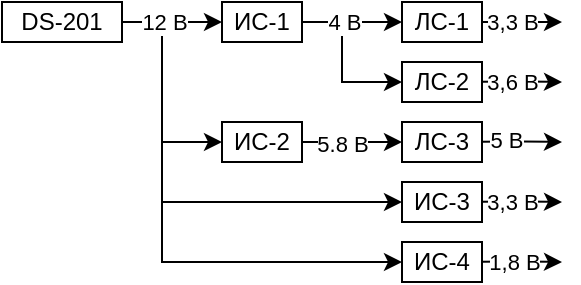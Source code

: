 <mxfile version="18.0.4" type="device"><diagram id="-rnw1SUn85J2zZycXv8K" name="Страница 1"><mxGraphModel dx="494" dy="308" grid="1" gridSize="10" guides="1" tooltips="1" connect="1" arrows="1" fold="1" page="1" pageScale="1" pageWidth="1169" pageHeight="827" math="0" shadow="0"><root><mxCell id="0"/><mxCell id="1" parent="0"/><mxCell id="n2atJO4nRnjzJP9YWhxR-10" style="edgeStyle=orthogonalEdgeStyle;rounded=0;orthogonalLoop=1;jettySize=auto;html=1;exitX=1;exitY=0.5;exitDx=0;exitDy=0;entryX=0;entryY=0.5;entryDx=0;entryDy=0;" edge="1" parent="1" source="n2atJO4nRnjzJP9YWhxR-1" target="n2atJO4nRnjzJP9YWhxR-2"><mxGeometry relative="1" as="geometry"/></mxCell><mxCell id="n2atJO4nRnjzJP9YWhxR-11" style="edgeStyle=orthogonalEdgeStyle;rounded=0;orthogonalLoop=1;jettySize=auto;html=1;exitX=1;exitY=0.5;exitDx=0;exitDy=0;entryX=0;entryY=0.5;entryDx=0;entryDy=0;" edge="1" parent="1" source="n2atJO4nRnjzJP9YWhxR-1" target="n2atJO4nRnjzJP9YWhxR-3"><mxGeometry relative="1" as="geometry"><Array as="points"><mxPoint x="300" y="170"/><mxPoint x="300" y="230"/></Array></mxGeometry></mxCell><mxCell id="n2atJO4nRnjzJP9YWhxR-15" style="edgeStyle=orthogonalEdgeStyle;rounded=0;orthogonalLoop=1;jettySize=auto;html=1;exitX=1;exitY=0.5;exitDx=0;exitDy=0;entryX=0;entryY=0.5;entryDx=0;entryDy=0;" edge="1" parent="1" source="n2atJO4nRnjzJP9YWhxR-1" target="n2atJO4nRnjzJP9YWhxR-4"><mxGeometry relative="1" as="geometry"><Array as="points"><mxPoint x="300" y="170"/><mxPoint x="300" y="260"/></Array></mxGeometry></mxCell><mxCell id="n2atJO4nRnjzJP9YWhxR-16" style="edgeStyle=orthogonalEdgeStyle;rounded=0;orthogonalLoop=1;jettySize=auto;html=1;exitX=1;exitY=0.5;exitDx=0;exitDy=0;entryX=0;entryY=0.5;entryDx=0;entryDy=0;" edge="1" parent="1" source="n2atJO4nRnjzJP9YWhxR-1" target="n2atJO4nRnjzJP9YWhxR-5"><mxGeometry relative="1" as="geometry"><Array as="points"><mxPoint x="300" y="170"/><mxPoint x="300" y="290"/></Array></mxGeometry></mxCell><mxCell id="n2atJO4nRnjzJP9YWhxR-17" value="12 В" style="edgeLabel;html=1;align=center;verticalAlign=middle;resizable=0;points=[];" vertex="1" connectable="0" parent="n2atJO4nRnjzJP9YWhxR-16"><mxGeometry x="-0.92" relative="1" as="geometry"><mxPoint x="10" as="offset"/></mxGeometry></mxCell><mxCell id="n2atJO4nRnjzJP9YWhxR-1" value="DS-201" style="rounded=0;whiteSpace=wrap;html=1;" vertex="1" parent="1"><mxGeometry x="220" y="160" width="60" height="20" as="geometry"/></mxCell><mxCell id="n2atJO4nRnjzJP9YWhxR-12" style="edgeStyle=orthogonalEdgeStyle;rounded=0;orthogonalLoop=1;jettySize=auto;html=1;exitX=1;exitY=0.5;exitDx=0;exitDy=0;entryX=0;entryY=0.5;entryDx=0;entryDy=0;" edge="1" parent="1" source="n2atJO4nRnjzJP9YWhxR-2" target="n2atJO4nRnjzJP9YWhxR-7"><mxGeometry relative="1" as="geometry"/></mxCell><mxCell id="n2atJO4nRnjzJP9YWhxR-13" style="edgeStyle=orthogonalEdgeStyle;rounded=0;orthogonalLoop=1;jettySize=auto;html=1;exitX=1;exitY=0.5;exitDx=0;exitDy=0;entryX=0;entryY=0.5;entryDx=0;entryDy=0;" edge="1" parent="1" source="n2atJO4nRnjzJP9YWhxR-2" target="n2atJO4nRnjzJP9YWhxR-8"><mxGeometry relative="1" as="geometry"><Array as="points"><mxPoint x="390" y="170"/><mxPoint x="390" y="200"/></Array></mxGeometry></mxCell><mxCell id="n2atJO4nRnjzJP9YWhxR-18" value="4 В" style="edgeLabel;html=1;align=center;verticalAlign=middle;resizable=0;points=[];" vertex="1" connectable="0" parent="n2atJO4nRnjzJP9YWhxR-13"><mxGeometry x="-0.617" y="1" relative="1" as="geometry"><mxPoint x="5" y="1" as="offset"/></mxGeometry></mxCell><mxCell id="n2atJO4nRnjzJP9YWhxR-2" value="ИС-1" style="rounded=0;whiteSpace=wrap;html=1;" vertex="1" parent="1"><mxGeometry x="330" y="160" width="40" height="20" as="geometry"/></mxCell><mxCell id="n2atJO4nRnjzJP9YWhxR-14" style="edgeStyle=orthogonalEdgeStyle;rounded=0;orthogonalLoop=1;jettySize=auto;html=1;exitX=1;exitY=0.5;exitDx=0;exitDy=0;entryX=0;entryY=0.5;entryDx=0;entryDy=0;" edge="1" parent="1" source="n2atJO4nRnjzJP9YWhxR-3" target="n2atJO4nRnjzJP9YWhxR-9"><mxGeometry relative="1" as="geometry"><Array as="points"><mxPoint x="390" y="230"/><mxPoint x="390" y="230"/></Array></mxGeometry></mxCell><mxCell id="n2atJO4nRnjzJP9YWhxR-19" value="5.8 В" style="edgeLabel;html=1;align=center;verticalAlign=middle;resizable=0;points=[];" vertex="1" connectable="0" parent="n2atJO4nRnjzJP9YWhxR-14"><mxGeometry x="-0.2" y="-1" relative="1" as="geometry"><mxPoint as="offset"/></mxGeometry></mxCell><mxCell id="n2atJO4nRnjzJP9YWhxR-3" value="ИС-2" style="rounded=0;whiteSpace=wrap;html=1;" vertex="1" parent="1"><mxGeometry x="330" y="220" width="40" height="20" as="geometry"/></mxCell><mxCell id="n2atJO4nRnjzJP9YWhxR-4" value="ИС-3" style="rounded=0;whiteSpace=wrap;html=1;" vertex="1" parent="1"><mxGeometry x="420" y="250" width="40" height="20" as="geometry"/></mxCell><mxCell id="n2atJO4nRnjzJP9YWhxR-5" value="ИС-4" style="rounded=0;whiteSpace=wrap;html=1;" vertex="1" parent="1"><mxGeometry x="420" y="280" width="40" height="20" as="geometry"/></mxCell><mxCell id="n2atJO4nRnjzJP9YWhxR-20" style="edgeStyle=orthogonalEdgeStyle;rounded=0;orthogonalLoop=1;jettySize=auto;html=1;exitX=1;exitY=0.5;exitDx=0;exitDy=0;" edge="1" parent="1" source="n2atJO4nRnjzJP9YWhxR-7"><mxGeometry relative="1" as="geometry"><mxPoint x="500" y="170" as="targetPoint"/></mxGeometry></mxCell><mxCell id="n2atJO4nRnjzJP9YWhxR-25" value="3,3 В" style="edgeLabel;html=1;align=center;verticalAlign=middle;resizable=0;points=[];" vertex="1" connectable="0" parent="n2atJO4nRnjzJP9YWhxR-20"><mxGeometry x="-0.245" relative="1" as="geometry"><mxPoint x="-1" as="offset"/></mxGeometry></mxCell><mxCell id="n2atJO4nRnjzJP9YWhxR-7" value="ЛС-1" style="rounded=0;whiteSpace=wrap;html=1;" vertex="1" parent="1"><mxGeometry x="420" y="160" width="40" height="20" as="geometry"/></mxCell><mxCell id="n2atJO4nRnjzJP9YWhxR-8" value="ЛС-2" style="rounded=0;whiteSpace=wrap;html=1;" vertex="1" parent="1"><mxGeometry x="420" y="190" width="40" height="20" as="geometry"/></mxCell><mxCell id="n2atJO4nRnjzJP9YWhxR-9" value="ЛС-3" style="rounded=0;whiteSpace=wrap;html=1;" vertex="1" parent="1"><mxGeometry x="420" y="220" width="40" height="20" as="geometry"/></mxCell><mxCell id="n2atJO4nRnjzJP9YWhxR-21" style="edgeStyle=orthogonalEdgeStyle;rounded=0;orthogonalLoop=1;jettySize=auto;html=1;exitX=1;exitY=0.5;exitDx=0;exitDy=0;" edge="1" parent="1"><mxGeometry relative="1" as="geometry"><mxPoint x="500" y="200" as="targetPoint"/><mxPoint x="460" y="199.83" as="sourcePoint"/><Array as="points"><mxPoint x="480" y="200"/><mxPoint x="500" y="200"/></Array></mxGeometry></mxCell><mxCell id="n2atJO4nRnjzJP9YWhxR-26" value="3,6 В" style="edgeLabel;html=1;align=center;verticalAlign=middle;resizable=0;points=[];" vertex="1" connectable="0" parent="n2atJO4nRnjzJP9YWhxR-21"><mxGeometry x="-0.312" relative="1" as="geometry"><mxPoint x="1" as="offset"/></mxGeometry></mxCell><mxCell id="n2atJO4nRnjzJP9YWhxR-22" style="edgeStyle=orthogonalEdgeStyle;rounded=0;orthogonalLoop=1;jettySize=auto;html=1;exitX=1;exitY=0.5;exitDx=0;exitDy=0;" edge="1" parent="1"><mxGeometry relative="1" as="geometry"><mxPoint x="500" y="230" as="targetPoint"/><mxPoint x="460" y="229.83" as="sourcePoint"/><Array as="points"><mxPoint x="480" y="230"/><mxPoint x="500" y="230"/></Array></mxGeometry></mxCell><mxCell id="n2atJO4nRnjzJP9YWhxR-27" value="5 В" style="edgeLabel;html=1;align=center;verticalAlign=middle;resizable=0;points=[];" vertex="1" connectable="0" parent="n2atJO4nRnjzJP9YWhxR-22"><mxGeometry x="-0.582" y="1" relative="1" as="geometry"><mxPoint x="3" as="offset"/></mxGeometry></mxCell><mxCell id="n2atJO4nRnjzJP9YWhxR-23" style="edgeStyle=orthogonalEdgeStyle;rounded=0;orthogonalLoop=1;jettySize=auto;html=1;exitX=1;exitY=0.5;exitDx=0;exitDy=0;" edge="1" parent="1"><mxGeometry relative="1" as="geometry"><mxPoint x="500" y="260" as="targetPoint"/><mxPoint x="460" y="259.83" as="sourcePoint"/><Array as="points"><mxPoint x="480" y="260"/><mxPoint x="500" y="260"/></Array></mxGeometry></mxCell><mxCell id="n2atJO4nRnjzJP9YWhxR-28" value="3,3 В" style="edgeLabel;html=1;align=center;verticalAlign=middle;resizable=0;points=[];" vertex="1" connectable="0" parent="n2atJO4nRnjzJP9YWhxR-23"><mxGeometry x="-0.205" relative="1" as="geometry"><mxPoint x="-1" as="offset"/></mxGeometry></mxCell><mxCell id="n2atJO4nRnjzJP9YWhxR-24" style="edgeStyle=orthogonalEdgeStyle;rounded=0;orthogonalLoop=1;jettySize=auto;html=1;exitX=1;exitY=0.5;exitDx=0;exitDy=0;" edge="1" parent="1"><mxGeometry relative="1" as="geometry"><mxPoint x="500" y="290" as="targetPoint"/><mxPoint x="460" y="289.83" as="sourcePoint"/><Array as="points"><mxPoint x="480" y="290"/><mxPoint x="500" y="290"/></Array></mxGeometry></mxCell><mxCell id="n2atJO4nRnjzJP9YWhxR-29" value="1,8 В" style="edgeLabel;html=1;align=center;verticalAlign=middle;resizable=0;points=[];" vertex="1" connectable="0" parent="n2atJO4nRnjzJP9YWhxR-24"><mxGeometry x="-0.581" relative="1" as="geometry"><mxPoint x="7" as="offset"/></mxGeometry></mxCell></root></mxGraphModel></diagram></mxfile>